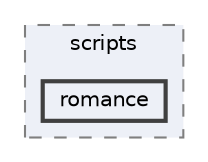 digraph "romance"
{
 // INTERACTIVE_SVG=YES
 // LATEX_PDF_SIZE
  bgcolor="transparent";
  edge [fontname=Helvetica,fontsize=10,labelfontname=Helvetica,labelfontsize=10];
  node [fontname=Helvetica,fontsize=10,shape=box,height=0.2,width=0.4];
  compound=true
  subgraph clusterdir_59649643c9d4b3b89d02a235d155a45a {
    graph [ bgcolor="#edf0f7", pencolor="grey50", label="scripts", fontname=Helvetica,fontsize=10 style="filled,dashed", URL="dir_59649643c9d4b3b89d02a235d155a45a.html",tooltip=""]
  dir_708691145cca6074d6fca7a7b4f24bd9 [label="romance", fillcolor="#edf0f7", color="grey25", style="filled,bold", URL="dir_708691145cca6074d6fca7a7b4f24bd9.html",tooltip=""];
  }
}
